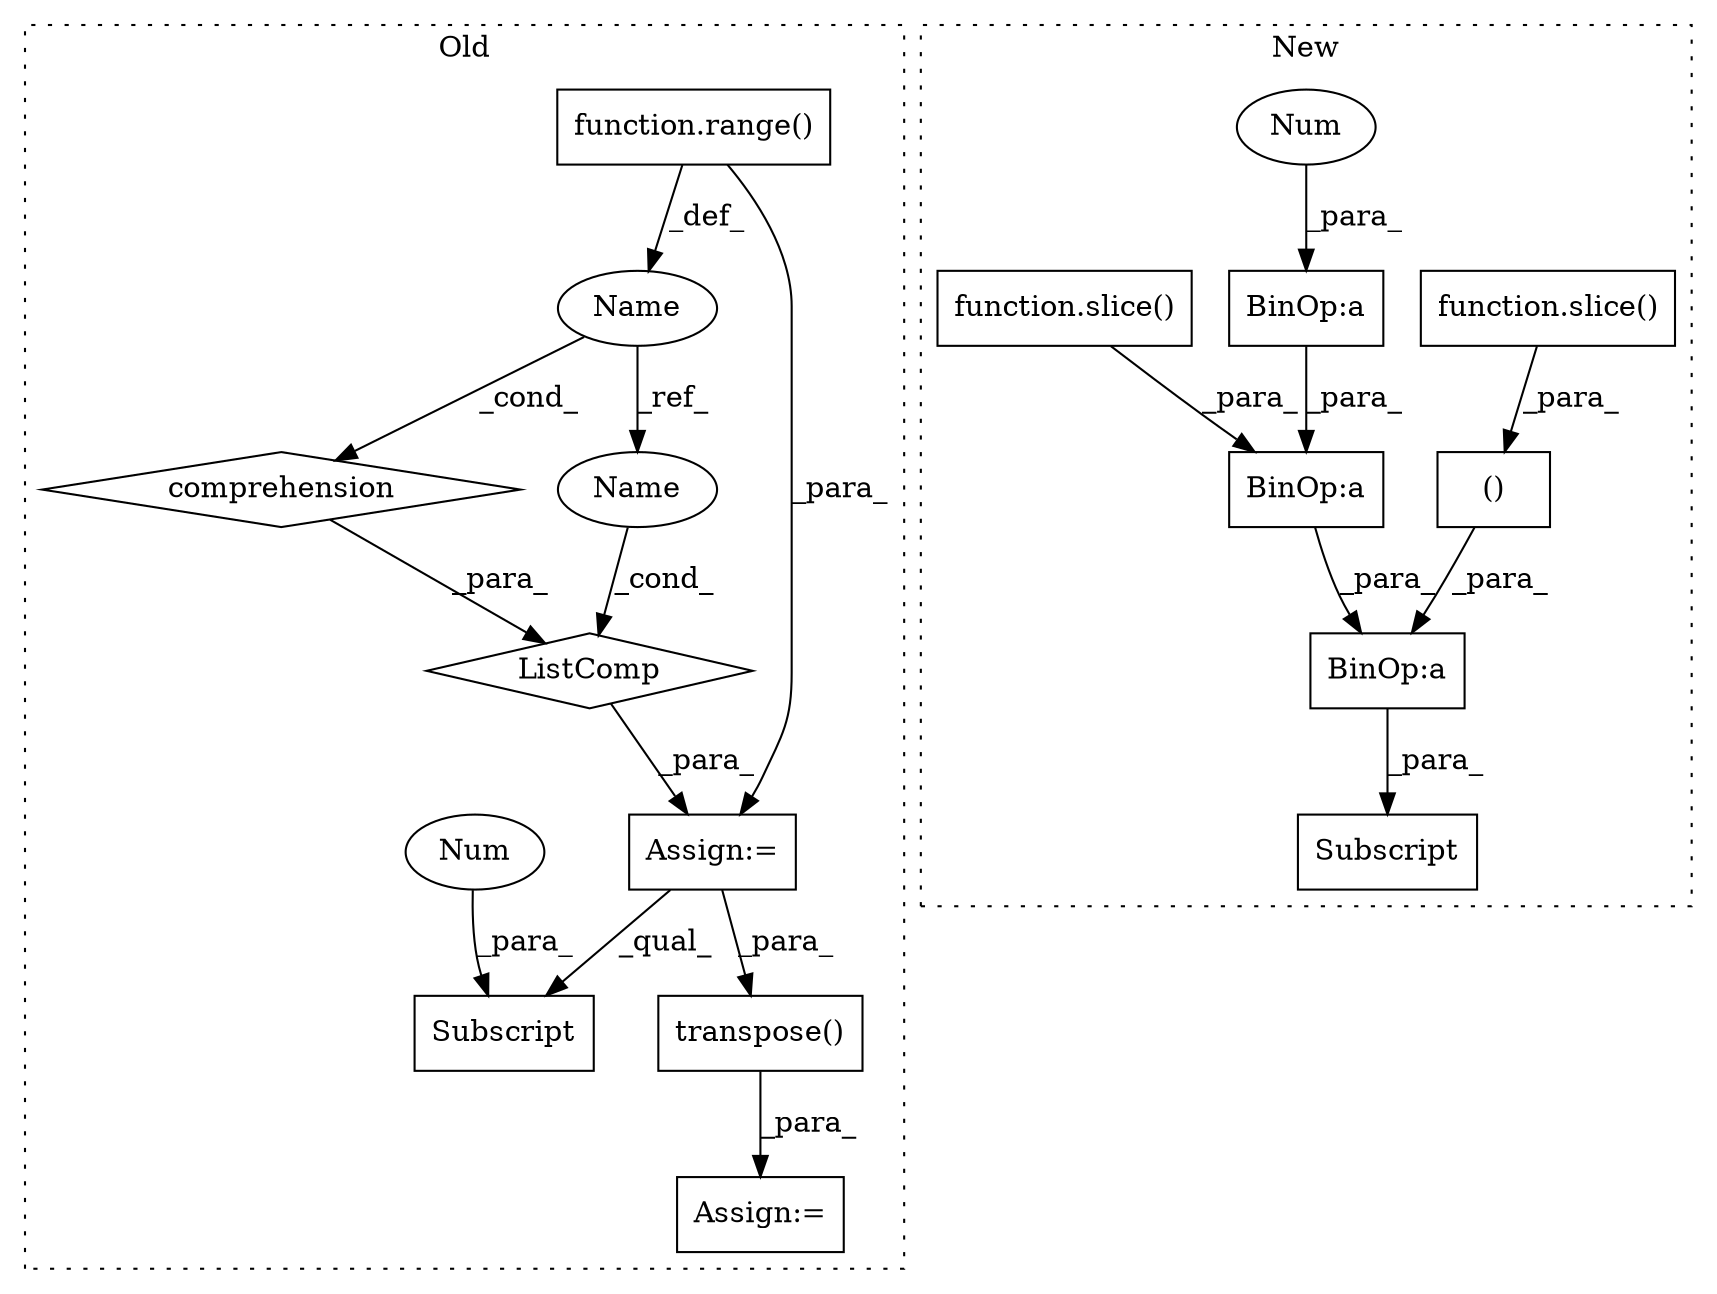 digraph G {
subgraph cluster0 {
1 [label="ListComp" a="106" s="11831" l="30" shape="diamond"];
3 [label="comprehension" a="45" s="11834" l="3" shape="diamond"];
8 [label="Subscript" a="63" s="11866,0" l="17,0" shape="box"];
10 [label="function.range()" a="75" s="11843,11859" l="6,1" shape="box"];
11 [label="Num" a="76" s="11881" l="1" shape="ellipse"];
14 [label="Name" a="87" s="11838" l="1" shape="ellipse"];
15 [label="transpose()" a="75" s="12133,12164" l="17,1" shape="box"];
16 [label="Assign:=" a="68" s="12130" l="3" shape="box"];
17 [label="Assign:=" a="68" s="11828" l="3" shape="box"];
18 [label="Name" a="87" s="11832" l="1" shape="ellipse"];
label = "Old";
style="dotted";
}
subgraph cluster1 {
2 [label="function.slice()" a="75" s="11717,11726" l="6,1" shape="box"];
4 [label="()" a="54" s="11727" l="0" shape="box"];
5 [label="BinOp:a" a="82" s="11694" l="22" shape="box"];
6 [label="BinOp:a" a="82" s="11707" l="1" shape="box"];
7 [label="BinOp:a" a="82" s="11712" l="1" shape="box"];
9 [label="Subscript" a="63" s="11769,0" l="12,0" shape="box"];
12 [label="Num" a="76" s="11713" l="1" shape="ellipse"];
13 [label="function.slice()" a="75" s="11694,11704" l="6,1" shape="box"];
label = "New";
style="dotted";
}
1 -> 17 [label="_para_"];
2 -> 4 [label="_para_"];
3 -> 1 [label="_para_"];
4 -> 5 [label="_para_"];
5 -> 9 [label="_para_"];
6 -> 5 [label="_para_"];
7 -> 6 [label="_para_"];
10 -> 14 [label="_def_"];
10 -> 17 [label="_para_"];
11 -> 8 [label="_para_"];
12 -> 7 [label="_para_"];
13 -> 6 [label="_para_"];
14 -> 18 [label="_ref_"];
14 -> 3 [label="_cond_"];
15 -> 16 [label="_para_"];
17 -> 8 [label="_qual_"];
17 -> 15 [label="_para_"];
18 -> 1 [label="_cond_"];
}